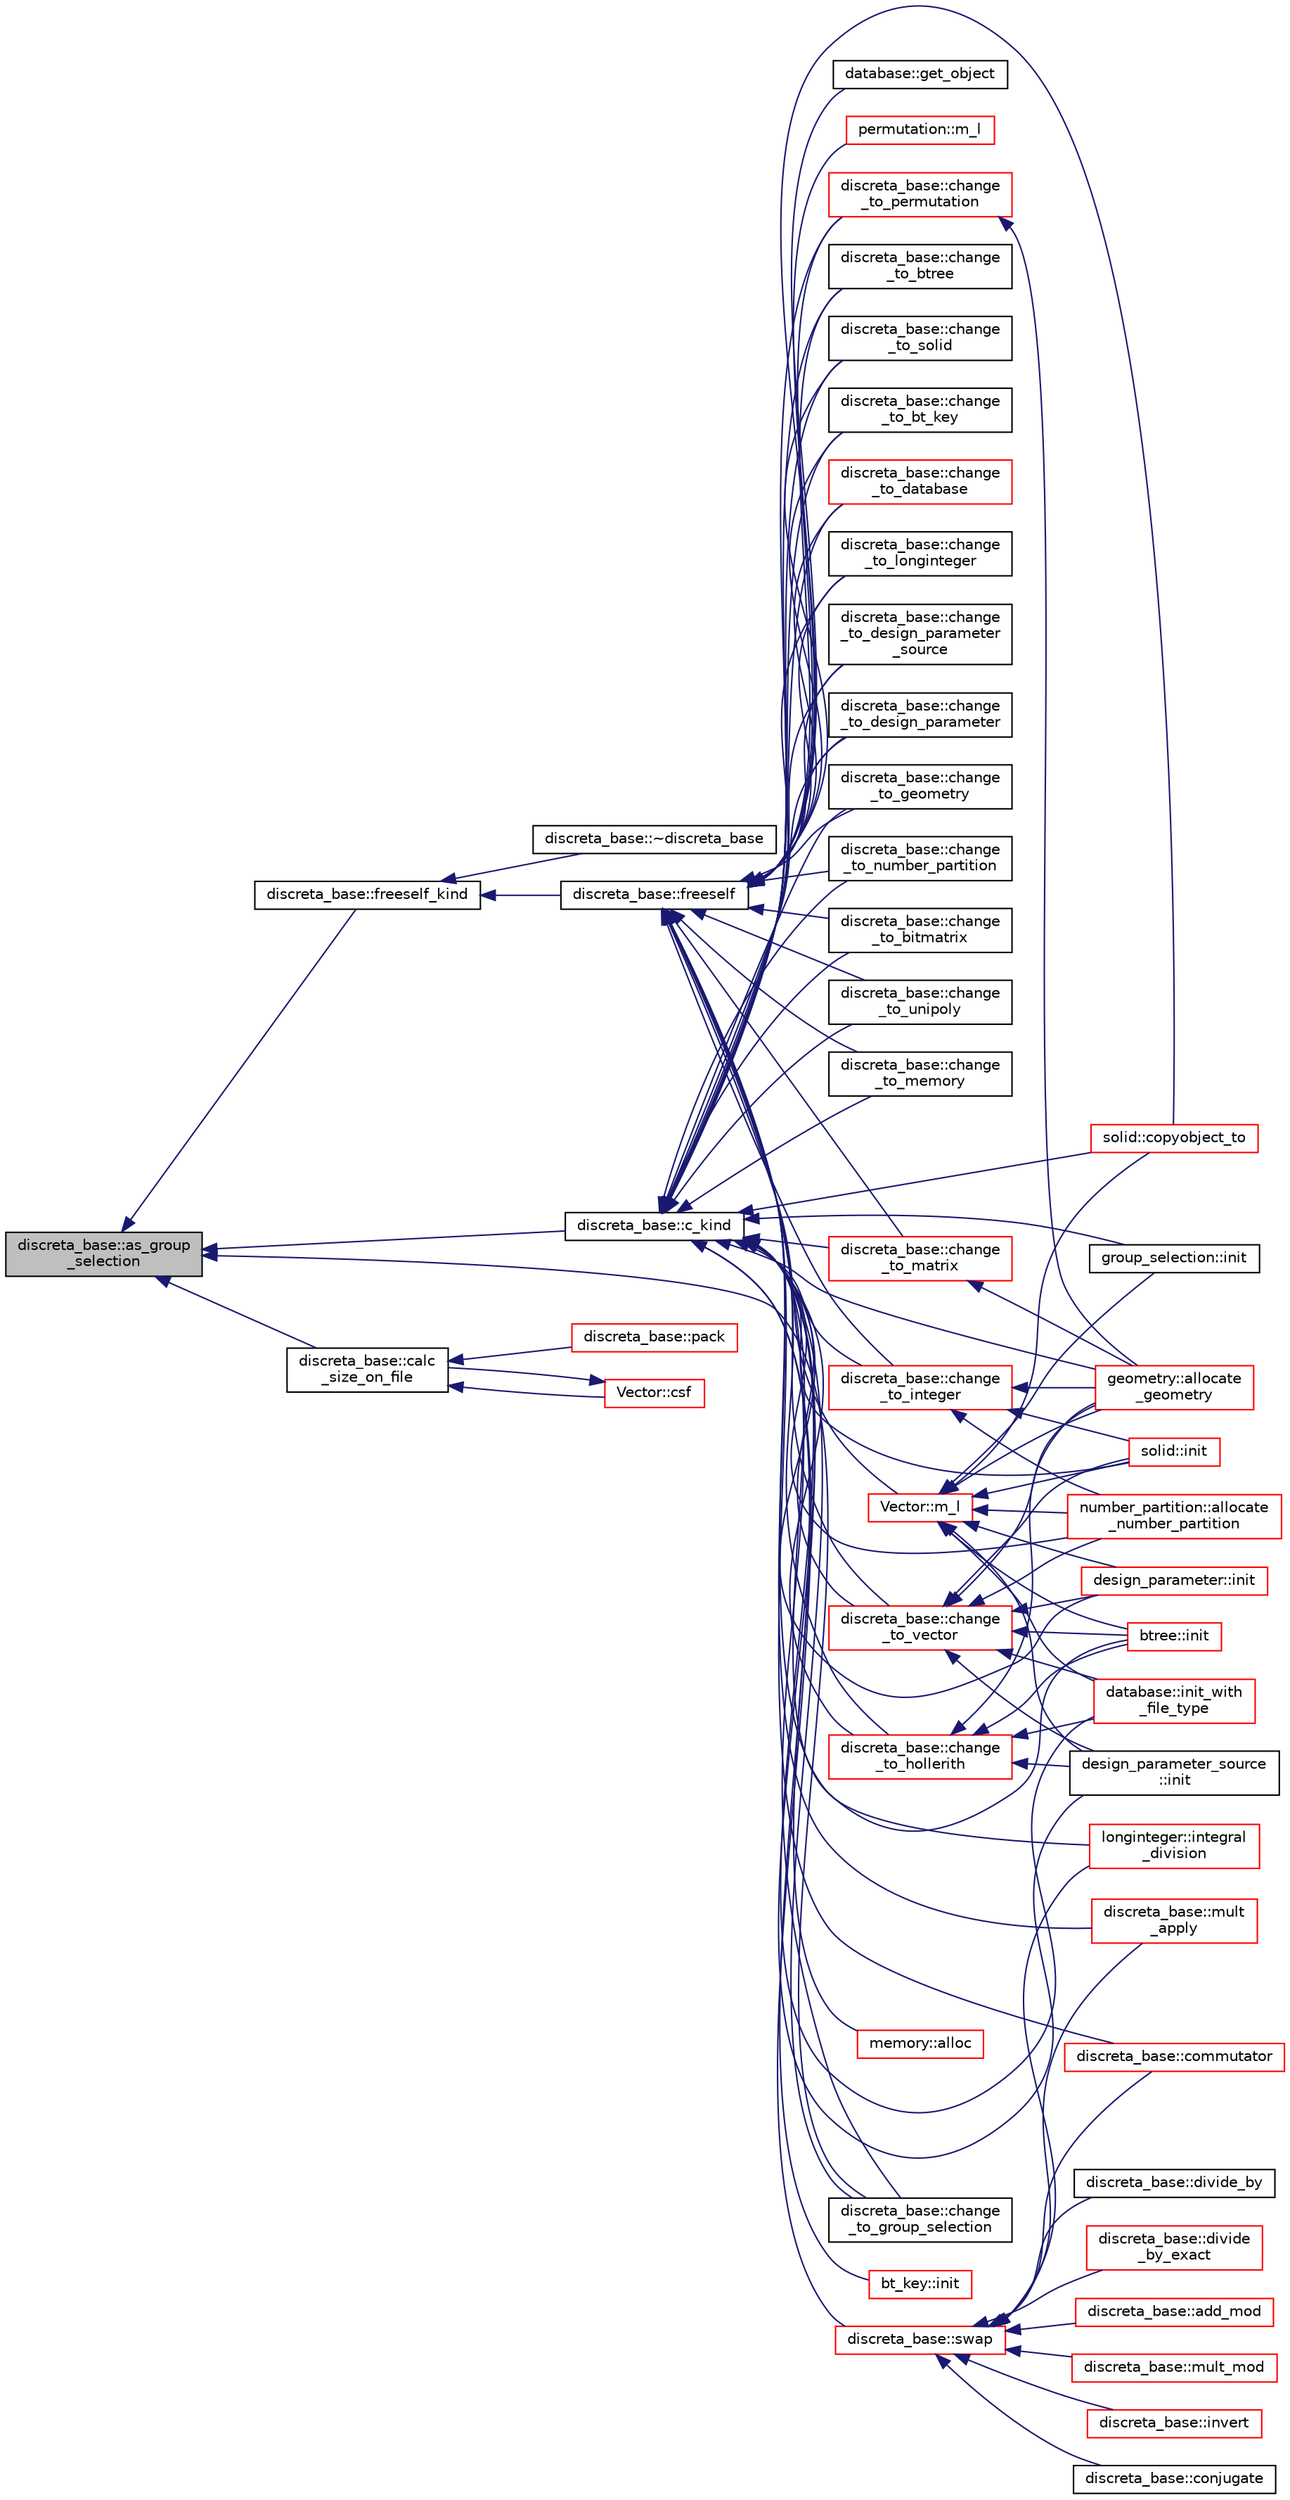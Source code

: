 digraph "discreta_base::as_group_selection"
{
  edge [fontname="Helvetica",fontsize="10",labelfontname="Helvetica",labelfontsize="10"];
  node [fontname="Helvetica",fontsize="10",shape=record];
  rankdir="LR";
  Node3435 [label="discreta_base::as_group\l_selection",height=0.2,width=0.4,color="black", fillcolor="grey75", style="filled", fontcolor="black"];
  Node3435 -> Node3436 [dir="back",color="midnightblue",fontsize="10",style="solid",fontname="Helvetica"];
  Node3436 [label="discreta_base::freeself_kind",height=0.2,width=0.4,color="black", fillcolor="white", style="filled",URL="$d7/d71/classdiscreta__base.html#a63a23ada2165b3838fab719ed458cec8"];
  Node3436 -> Node3437 [dir="back",color="midnightblue",fontsize="10",style="solid",fontname="Helvetica"];
  Node3437 [label="discreta_base::~discreta_base",height=0.2,width=0.4,color="black", fillcolor="white", style="filled",URL="$d7/d71/classdiscreta__base.html#a14df6915d3622e941d8bd541a6818d0e"];
  Node3436 -> Node3438 [dir="back",color="midnightblue",fontsize="10",style="solid",fontname="Helvetica"];
  Node3438 [label="discreta_base::freeself",height=0.2,width=0.4,color="black", fillcolor="white", style="filled",URL="$d7/d71/classdiscreta__base.html#a9a3c9501a562293b5667c11b9174d6e5"];
  Node3438 -> Node3439 [dir="back",color="midnightblue",fontsize="10",style="solid",fontname="Helvetica"];
  Node3439 [label="discreta_base::mult\l_apply",height=0.2,width=0.4,color="red", fillcolor="white", style="filled",URL="$d7/d71/classdiscreta__base.html#a301b8d0527d3a60ba410bba87446f490"];
  Node3438 -> Node3442 [dir="back",color="midnightblue",fontsize="10",style="solid",fontname="Helvetica"];
  Node3442 [label="discreta_base::commutator",height=0.2,width=0.4,color="red", fillcolor="white", style="filled",URL="$d7/d71/classdiscreta__base.html#a1d0bb4144e3eb15aaf877a0cea656c00"];
  Node3438 -> Node3444 [dir="back",color="midnightblue",fontsize="10",style="solid",fontname="Helvetica"];
  Node3444 [label="database::get_object",height=0.2,width=0.4,color="black", fillcolor="white", style="filled",URL="$db/d72/classdatabase.html#af183761e73fedbd560d9545a36060efc"];
  Node3438 -> Node3445 [dir="back",color="midnightblue",fontsize="10",style="solid",fontname="Helvetica"];
  Node3445 [label="discreta_base::change\l_to_integer",height=0.2,width=0.4,color="red", fillcolor="white", style="filled",URL="$d7/d71/classdiscreta__base.html#a58a5a5bd8f8e6f2dd7b4483b66dc7bb9"];
  Node3445 -> Node3595 [dir="back",color="midnightblue",fontsize="10",style="solid",fontname="Helvetica"];
  Node3595 [label="geometry::allocate\l_geometry",height=0.2,width=0.4,color="red", fillcolor="white", style="filled",URL="$da/d44/classgeometry.html#a243e84ff38207957ad5976020c19a033"];
  Node3445 -> Node3706 [dir="back",color="midnightblue",fontsize="10",style="solid",fontname="Helvetica"];
  Node3706 [label="number_partition::allocate\l_number_partition",height=0.2,width=0.4,color="red", fillcolor="white", style="filled",URL="$df/d50/classnumber__partition.html#a3c5649dc95f5ca53df4b0c58de6c1dc5"];
  Node3445 -> Node3707 [dir="back",color="midnightblue",fontsize="10",style="solid",fontname="Helvetica"];
  Node3707 [label="solid::init",height=0.2,width=0.4,color="red", fillcolor="white", style="filled",URL="$d8/def/classsolid.html#afc711954316958b35630fbc8542bcd05"];
  Node3438 -> Node3709 [dir="back",color="midnightblue",fontsize="10",style="solid",fontname="Helvetica"];
  Node3709 [label="discreta_base::change\l_to_longinteger",height=0.2,width=0.4,color="black", fillcolor="white", style="filled",URL="$d7/d71/classdiscreta__base.html#aa65b4b95b89b1df5ff8e0ef944e598a9"];
  Node3438 -> Node3710 [dir="back",color="midnightblue",fontsize="10",style="solid",fontname="Helvetica"];
  Node3710 [label="discreta_base::change\l_to_vector",height=0.2,width=0.4,color="red", fillcolor="white", style="filled",URL="$d7/d71/classdiscreta__base.html#a66186d19c55ad54af11e2a040a763c38"];
  Node3710 -> Node3668 [dir="back",color="midnightblue",fontsize="10",style="solid",fontname="Helvetica"];
  Node3668 [label="btree::init",height=0.2,width=0.4,color="red", fillcolor="white", style="filled",URL="$dd/db0/classbtree.html#a3c88706e9886f1f9bc142b511aeab642"];
  Node3710 -> Node3711 [dir="back",color="midnightblue",fontsize="10",style="solid",fontname="Helvetica"];
  Node3711 [label="database::init_with\l_file_type",height=0.2,width=0.4,color="red", fillcolor="white", style="filled",URL="$db/d72/classdatabase.html#a3b7a27f69a64812a6bfd765158d62476"];
  Node3710 -> Node3467 [dir="back",color="midnightblue",fontsize="10",style="solid",fontname="Helvetica"];
  Node3467 [label="design_parameter::init",height=0.2,width=0.4,color="red", fillcolor="white", style="filled",URL="$da/d94/classdesign__parameter.html#af77829be8d9058a84169c36143307b5d"];
  Node3710 -> Node3669 [dir="back",color="midnightblue",fontsize="10",style="solid",fontname="Helvetica"];
  Node3669 [label="design_parameter_source\l::init",height=0.2,width=0.4,color="black", fillcolor="white", style="filled",URL="$df/d4b/classdesign__parameter__source.html#afccf1773adfffec18fd96efaec208b93"];
  Node3710 -> Node3595 [dir="back",color="midnightblue",fontsize="10",style="solid",fontname="Helvetica"];
  Node3710 -> Node3706 [dir="back",color="midnightblue",fontsize="10",style="solid",fontname="Helvetica"];
  Node3710 -> Node3707 [dir="back",color="midnightblue",fontsize="10",style="solid",fontname="Helvetica"];
  Node3438 -> Node3713 [dir="back",color="midnightblue",fontsize="10",style="solid",fontname="Helvetica"];
  Node3713 [label="discreta_base::change\l_to_permutation",height=0.2,width=0.4,color="red", fillcolor="white", style="filled",URL="$d7/d71/classdiscreta__base.html#a38e11ff129ddc29d67b54520e9a0a538"];
  Node3713 -> Node3595 [dir="back",color="midnightblue",fontsize="10",style="solid",fontname="Helvetica"];
  Node3438 -> Node3716 [dir="back",color="midnightblue",fontsize="10",style="solid",fontname="Helvetica"];
  Node3716 [label="discreta_base::change\l_to_number_partition",height=0.2,width=0.4,color="black", fillcolor="white", style="filled",URL="$d7/d71/classdiscreta__base.html#a15be55441d3768c506bf9faabeef9b5b"];
  Node3438 -> Node3717 [dir="back",color="midnightblue",fontsize="10",style="solid",fontname="Helvetica"];
  Node3717 [label="discreta_base::change\l_to_matrix",height=0.2,width=0.4,color="red", fillcolor="white", style="filled",URL="$d7/d71/classdiscreta__base.html#a51f1aaa0764c4161c0dbd981091ca5cb"];
  Node3717 -> Node3595 [dir="back",color="midnightblue",fontsize="10",style="solid",fontname="Helvetica"];
  Node3438 -> Node3719 [dir="back",color="midnightblue",fontsize="10",style="solid",fontname="Helvetica"];
  Node3719 [label="discreta_base::change\l_to_bitmatrix",height=0.2,width=0.4,color="black", fillcolor="white", style="filled",URL="$d7/d71/classdiscreta__base.html#adcb7fdf185f23731b42c96488599919e"];
  Node3438 -> Node3720 [dir="back",color="midnightblue",fontsize="10",style="solid",fontname="Helvetica"];
  Node3720 [label="discreta_base::change\l_to_unipoly",height=0.2,width=0.4,color="black", fillcolor="white", style="filled",URL="$d7/d71/classdiscreta__base.html#a436a1d89a0e7a13ba1ad0ff5813c03ed"];
  Node3438 -> Node3721 [dir="back",color="midnightblue",fontsize="10",style="solid",fontname="Helvetica"];
  Node3721 [label="discreta_base::change\l_to_memory",height=0.2,width=0.4,color="black", fillcolor="white", style="filled",URL="$d7/d71/classdiscreta__base.html#a21a76b868e94f17a6579997f0a50a006"];
  Node3438 -> Node3722 [dir="back",color="midnightblue",fontsize="10",style="solid",fontname="Helvetica"];
  Node3722 [label="discreta_base::change\l_to_geometry",height=0.2,width=0.4,color="black", fillcolor="white", style="filled",URL="$d7/d71/classdiscreta__base.html#a5a3efbeeb01c41259b91ed2d87bfcbb2"];
  Node3438 -> Node3723 [dir="back",color="midnightblue",fontsize="10",style="solid",fontname="Helvetica"];
  Node3723 [label="discreta_base::change\l_to_hollerith",height=0.2,width=0.4,color="red", fillcolor="white", style="filled",URL="$d7/d71/classdiscreta__base.html#a10f410adc814d4568e3b0f84550c4ca1"];
  Node3723 -> Node3668 [dir="back",color="midnightblue",fontsize="10",style="solid",fontname="Helvetica"];
  Node3723 -> Node3711 [dir="back",color="midnightblue",fontsize="10",style="solid",fontname="Helvetica"];
  Node3723 -> Node3669 [dir="back",color="midnightblue",fontsize="10",style="solid",fontname="Helvetica"];
  Node3723 -> Node3595 [dir="back",color="midnightblue",fontsize="10",style="solid",fontname="Helvetica"];
  Node3438 -> Node3724 [dir="back",color="midnightblue",fontsize="10",style="solid",fontname="Helvetica"];
  Node3724 [label="discreta_base::change\l_to_group_selection",height=0.2,width=0.4,color="black", fillcolor="white", style="filled",URL="$d7/d71/classdiscreta__base.html#a6b269515e796a08da4db719ae2dbdca9"];
  Node3438 -> Node3725 [dir="back",color="midnightblue",fontsize="10",style="solid",fontname="Helvetica"];
  Node3725 [label="discreta_base::change\l_to_solid",height=0.2,width=0.4,color="black", fillcolor="white", style="filled",URL="$d7/d71/classdiscreta__base.html#adb0b11a85434f969b3895cb46b67e8c2"];
  Node3438 -> Node3726 [dir="back",color="midnightblue",fontsize="10",style="solid",fontname="Helvetica"];
  Node3726 [label="discreta_base::change\l_to_bt_key",height=0.2,width=0.4,color="black", fillcolor="white", style="filled",URL="$d7/d71/classdiscreta__base.html#af08930510236fe08941bb5c1e4768fe9"];
  Node3438 -> Node3727 [dir="back",color="midnightblue",fontsize="10",style="solid",fontname="Helvetica"];
  Node3727 [label="discreta_base::change\l_to_database",height=0.2,width=0.4,color="red", fillcolor="white", style="filled",URL="$d7/d71/classdiscreta__base.html#a9187fb1e0526e3d327b78bb19475ae40"];
  Node3438 -> Node3728 [dir="back",color="midnightblue",fontsize="10",style="solid",fontname="Helvetica"];
  Node3728 [label="discreta_base::change\l_to_btree",height=0.2,width=0.4,color="black", fillcolor="white", style="filled",URL="$d7/d71/classdiscreta__base.html#a75c8608cf54191c17ee48817cc4dda17"];
  Node3438 -> Node3729 [dir="back",color="midnightblue",fontsize="10",style="solid",fontname="Helvetica"];
  Node3729 [label="discreta_base::change\l_to_design_parameter\l_source",height=0.2,width=0.4,color="black", fillcolor="white", style="filled",URL="$d7/d71/classdiscreta__base.html#adef7252719a3b1b5261d6bc6c44dbda4"];
  Node3438 -> Node3730 [dir="back",color="midnightblue",fontsize="10",style="solid",fontname="Helvetica"];
  Node3730 [label="discreta_base::change\l_to_design_parameter",height=0.2,width=0.4,color="black", fillcolor="white", style="filled",URL="$d7/d71/classdiscreta__base.html#ab207ed39acee5f447708dc9fcfd29e0a"];
  Node3438 -> Node3731 [dir="back",color="midnightblue",fontsize="10",style="solid",fontname="Helvetica"];
  Node3731 [label="longinteger::integral\l_division",height=0.2,width=0.4,color="red", fillcolor="white", style="filled",URL="$d3/d71/classlonginteger.html#a692f761cfc91770ca40ab5c2df4bd358"];
  Node3438 -> Node3736 [dir="back",color="midnightblue",fontsize="10",style="solid",fontname="Helvetica"];
  Node3736 [label="permutation::m_l",height=0.2,width=0.4,color="red", fillcolor="white", style="filled",URL="$d0/d08/classpermutation.html#a9cf73421f89b2c24cf2d08f002752030"];
  Node3438 -> Node3744 [dir="back",color="midnightblue",fontsize="10",style="solid",fontname="Helvetica"];
  Node3744 [label="solid::copyobject_to",height=0.2,width=0.4,color="red", fillcolor="white", style="filled",URL="$d8/def/classsolid.html#a7f35a904885ef626d1a74663fe2cad62"];
  Node3438 -> Node3746 [dir="back",color="midnightblue",fontsize="10",style="solid",fontname="Helvetica"];
  Node3746 [label="Vector::m_l",height=0.2,width=0.4,color="red", fillcolor="white", style="filled",URL="$d5/db2/class_vector.html#a00f5520c2a6b4f5282a1a8bcf8ea74eb"];
  Node3746 -> Node3668 [dir="back",color="midnightblue",fontsize="10",style="solid",fontname="Helvetica"];
  Node3746 -> Node3711 [dir="back",color="midnightblue",fontsize="10",style="solid",fontname="Helvetica"];
  Node3746 -> Node3467 [dir="back",color="midnightblue",fontsize="10",style="solid",fontname="Helvetica"];
  Node3746 -> Node3669 [dir="back",color="midnightblue",fontsize="10",style="solid",fontname="Helvetica"];
  Node3746 -> Node3595 [dir="back",color="midnightblue",fontsize="10",style="solid",fontname="Helvetica"];
  Node3746 -> Node3748 [dir="back",color="midnightblue",fontsize="10",style="solid",fontname="Helvetica"];
  Node3748 [label="group_selection::init",height=0.2,width=0.4,color="black", fillcolor="white", style="filled",URL="$d6/db0/classgroup__selection.html#ad12ab2226024716902e4a85c4772732b"];
  Node3746 -> Node3706 [dir="back",color="midnightblue",fontsize="10",style="solid",fontname="Helvetica"];
  Node3746 -> Node3707 [dir="back",color="midnightblue",fontsize="10",style="solid",fontname="Helvetica"];
  Node3746 -> Node3744 [dir="back",color="midnightblue",fontsize="10",style="solid",fontname="Helvetica"];
  Node3435 -> Node3804 [dir="back",color="midnightblue",fontsize="10",style="solid",fontname="Helvetica"];
  Node3804 [label="discreta_base::c_kind",height=0.2,width=0.4,color="black", fillcolor="white", style="filled",URL="$d7/d71/classdiscreta__base.html#adc2ff61589c2d083688e7a43f333cb62"];
  Node3804 -> Node3805 [dir="back",color="midnightblue",fontsize="10",style="solid",fontname="Helvetica"];
  Node3805 [label="discreta_base::swap",height=0.2,width=0.4,color="red", fillcolor="white", style="filled",URL="$d7/d71/classdiscreta__base.html#a2e8acbb9d3476675dac5b6a583b0293e"];
  Node3805 -> Node3806 [dir="back",color="midnightblue",fontsize="10",style="solid",fontname="Helvetica"];
  Node3806 [label="discreta_base::mult_mod",height=0.2,width=0.4,color="red", fillcolor="white", style="filled",URL="$d7/d71/classdiscreta__base.html#a01f00cf6c9f4a8d6209636de98e05c30"];
  Node3805 -> Node3811 [dir="back",color="midnightblue",fontsize="10",style="solid",fontname="Helvetica"];
  Node3811 [label="discreta_base::invert",height=0.2,width=0.4,color="red", fillcolor="white", style="filled",URL="$d7/d71/classdiscreta__base.html#a3c415a064ce76e183f000912875dea74"];
  Node3805 -> Node3439 [dir="back",color="midnightblue",fontsize="10",style="solid",fontname="Helvetica"];
  Node3805 -> Node3442 [dir="back",color="midnightblue",fontsize="10",style="solid",fontname="Helvetica"];
  Node3805 -> Node3826 [dir="back",color="midnightblue",fontsize="10",style="solid",fontname="Helvetica"];
  Node3826 [label="discreta_base::conjugate",height=0.2,width=0.4,color="black", fillcolor="white", style="filled",URL="$d7/d71/classdiscreta__base.html#a463f1481dd1a3ab42deb6162e25ba725"];
  Node3805 -> Node3827 [dir="back",color="midnightblue",fontsize="10",style="solid",fontname="Helvetica"];
  Node3827 [label="discreta_base::divide_by",height=0.2,width=0.4,color="black", fillcolor="white", style="filled",URL="$d7/d71/classdiscreta__base.html#aa3f9d43fab5e6240202fbd7c1f5e3e74"];
  Node3805 -> Node3828 [dir="back",color="midnightblue",fontsize="10",style="solid",fontname="Helvetica"];
  Node3828 [label="discreta_base::divide\l_by_exact",height=0.2,width=0.4,color="red", fillcolor="white", style="filled",URL="$d7/d71/classdiscreta__base.html#a14ea31dd075b20644457db08319389ef"];
  Node3805 -> Node3834 [dir="back",color="midnightblue",fontsize="10",style="solid",fontname="Helvetica"];
  Node3834 [label="discreta_base::add_mod",height=0.2,width=0.4,color="red", fillcolor="white", style="filled",URL="$d7/d71/classdiscreta__base.html#aa8864b3f228cad737b2f3ff469bd8f63"];
  Node3805 -> Node3731 [dir="back",color="midnightblue",fontsize="10",style="solid",fontname="Helvetica"];
  Node3804 -> Node3626 [dir="back",color="midnightblue",fontsize="10",style="solid",fontname="Helvetica"];
  Node3626 [label="bt_key::init",height=0.2,width=0.4,color="red", fillcolor="white", style="filled",URL="$d1/de5/classbt__key.html#ae6b27c89a5f6dec6a7a19583a4b112a8"];
  Node3804 -> Node3668 [dir="back",color="midnightblue",fontsize="10",style="solid",fontname="Helvetica"];
  Node3804 -> Node3711 [dir="back",color="midnightblue",fontsize="10",style="solid",fontname="Helvetica"];
  Node3804 -> Node3467 [dir="back",color="midnightblue",fontsize="10",style="solid",fontname="Helvetica"];
  Node3804 -> Node3669 [dir="back",color="midnightblue",fontsize="10",style="solid",fontname="Helvetica"];
  Node3804 -> Node3445 [dir="back",color="midnightblue",fontsize="10",style="solid",fontname="Helvetica"];
  Node3804 -> Node3709 [dir="back",color="midnightblue",fontsize="10",style="solid",fontname="Helvetica"];
  Node3804 -> Node3710 [dir="back",color="midnightblue",fontsize="10",style="solid",fontname="Helvetica"];
  Node3804 -> Node3713 [dir="back",color="midnightblue",fontsize="10",style="solid",fontname="Helvetica"];
  Node3804 -> Node3716 [dir="back",color="midnightblue",fontsize="10",style="solid",fontname="Helvetica"];
  Node3804 -> Node3717 [dir="back",color="midnightblue",fontsize="10",style="solid",fontname="Helvetica"];
  Node3804 -> Node3719 [dir="back",color="midnightblue",fontsize="10",style="solid",fontname="Helvetica"];
  Node3804 -> Node3720 [dir="back",color="midnightblue",fontsize="10",style="solid",fontname="Helvetica"];
  Node3804 -> Node3721 [dir="back",color="midnightblue",fontsize="10",style="solid",fontname="Helvetica"];
  Node3804 -> Node3722 [dir="back",color="midnightblue",fontsize="10",style="solid",fontname="Helvetica"];
  Node3804 -> Node3723 [dir="back",color="midnightblue",fontsize="10",style="solid",fontname="Helvetica"];
  Node3804 -> Node3724 [dir="back",color="midnightblue",fontsize="10",style="solid",fontname="Helvetica"];
  Node3804 -> Node3725 [dir="back",color="midnightblue",fontsize="10",style="solid",fontname="Helvetica"];
  Node3804 -> Node3726 [dir="back",color="midnightblue",fontsize="10",style="solid",fontname="Helvetica"];
  Node3804 -> Node3727 [dir="back",color="midnightblue",fontsize="10",style="solid",fontname="Helvetica"];
  Node3804 -> Node3728 [dir="back",color="midnightblue",fontsize="10",style="solid",fontname="Helvetica"];
  Node3804 -> Node3729 [dir="back",color="midnightblue",fontsize="10",style="solid",fontname="Helvetica"];
  Node3804 -> Node3730 [dir="back",color="midnightblue",fontsize="10",style="solid",fontname="Helvetica"];
  Node3804 -> Node3595 [dir="back",color="midnightblue",fontsize="10",style="solid",fontname="Helvetica"];
  Node3804 -> Node3748 [dir="back",color="midnightblue",fontsize="10",style="solid",fontname="Helvetica"];
  Node3804 -> Node3878 [dir="back",color="midnightblue",fontsize="10",style="solid",fontname="Helvetica"];
  Node3878 [label="memory::alloc",height=0.2,width=0.4,color="red", fillcolor="white", style="filled",URL="$d8/d99/classmemory.html#a44ac20be537668e94b5d42e6a6c74b6f"];
  Node3804 -> Node3706 [dir="back",color="midnightblue",fontsize="10",style="solid",fontname="Helvetica"];
  Node3804 -> Node3707 [dir="back",color="midnightblue",fontsize="10",style="solid",fontname="Helvetica"];
  Node3804 -> Node3744 [dir="back",color="midnightblue",fontsize="10",style="solid",fontname="Helvetica"];
  Node3435 -> Node3886 [dir="back",color="midnightblue",fontsize="10",style="solid",fontname="Helvetica"];
  Node3886 [label="discreta_base::calc\l_size_on_file",height=0.2,width=0.4,color="black", fillcolor="white", style="filled",URL="$d7/d71/classdiscreta__base.html#ae342640849a0b5bd6096b8e29c7145ff"];
  Node3886 -> Node3887 [dir="back",color="midnightblue",fontsize="10",style="solid",fontname="Helvetica"];
  Node3887 [label="discreta_base::pack",height=0.2,width=0.4,color="red", fillcolor="white", style="filled",URL="$d7/d71/classdiscreta__base.html#aca663109cfebec3214b8f55a1234b3a1"];
  Node3886 -> Node3892 [dir="back",color="midnightblue",fontsize="10",style="solid",fontname="Helvetica"];
  Node3892 [label="Vector::csf",height=0.2,width=0.4,color="red", fillcolor="white", style="filled",URL="$d5/db2/class_vector.html#a7bbfe1d599a93f58b2150a026a27b0f4"];
  Node3892 -> Node3886 [dir="back",color="midnightblue",fontsize="10",style="solid",fontname="Helvetica"];
  Node3435 -> Node3724 [dir="back",color="midnightblue",fontsize="10",style="solid",fontname="Helvetica"];
}
